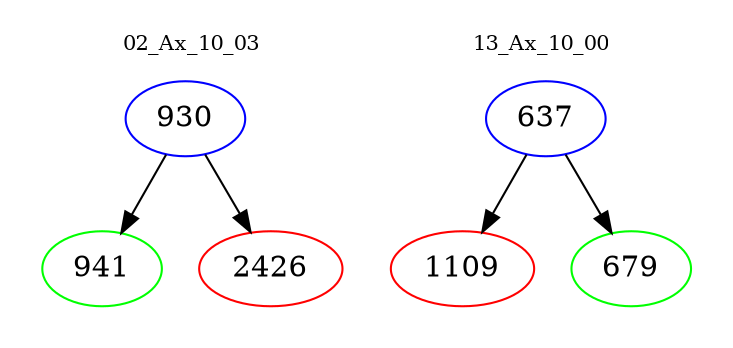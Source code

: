 digraph{
subgraph cluster_0 {
color = white
label = "02_Ax_10_03";
fontsize=10;
T0_930 [label="930", color="blue"]
T0_930 -> T0_941 [color="black"]
T0_941 [label="941", color="green"]
T0_930 -> T0_2426 [color="black"]
T0_2426 [label="2426", color="red"]
}
subgraph cluster_1 {
color = white
label = "13_Ax_10_00";
fontsize=10;
T1_637 [label="637", color="blue"]
T1_637 -> T1_1109 [color="black"]
T1_1109 [label="1109", color="red"]
T1_637 -> T1_679 [color="black"]
T1_679 [label="679", color="green"]
}
}
